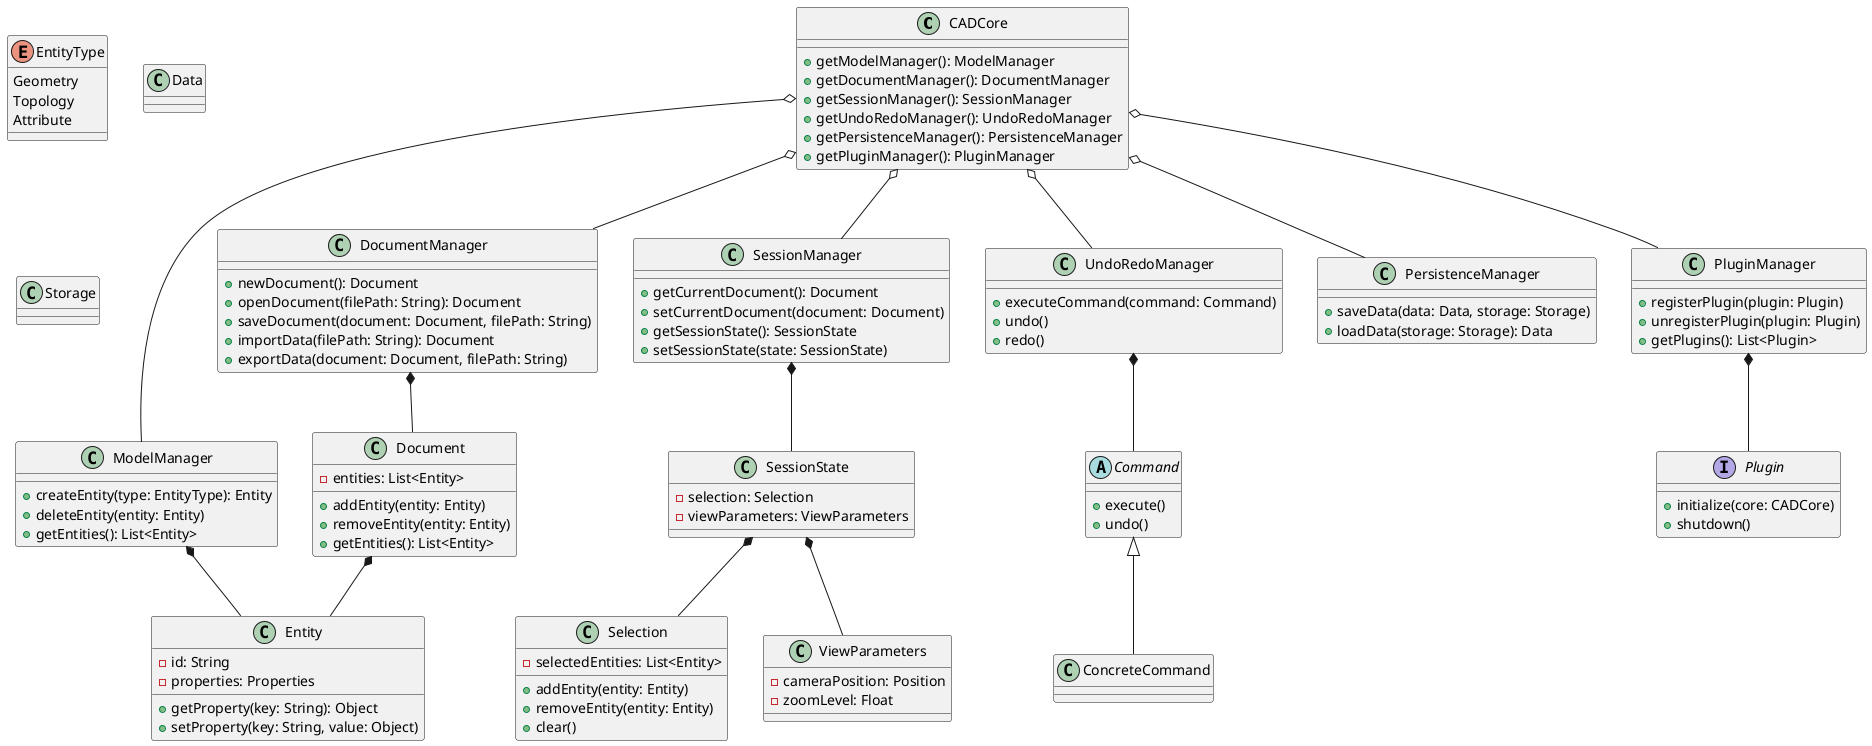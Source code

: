 @startuml DataManger
' 定义类

class CADCore {
    + getModelManager(): ModelManager
    + getDocumentManager(): DocumentManager
    + getSessionManager(): SessionManager
    + getUndoRedoManager(): UndoRedoManager
    + getPersistenceManager(): PersistenceManager
    + getPluginManager(): PluginManager
}

class ModelManager {
    + createEntity(type: EntityType): Entity
    + deleteEntity(entity: Entity)
    + getEntities(): List<Entity>
}

class DocumentManager {
    + newDocument(): Document
    + openDocument(filePath: String): Document
    + saveDocument(document: Document, filePath: String)
    + importData(filePath: String): Document
    + exportData(document: Document, filePath: String)
}

class SessionManager {
    + getCurrentDocument(): Document
    + setCurrentDocument(document: Document)
    + getSessionState(): SessionState
    + setSessionState(state: SessionState)
}

class UndoRedoManager {
    + executeCommand(command: Command)
    + undo()
    + redo()
}

abstract class Command {
    + execute()
    + undo()
}

class PersistenceManager {
    + saveData(data: Data, storage: Storage)
    + loadData(storage: Storage): Data
}

class PluginManager {
    + registerPlugin(plugin: Plugin)
    + unregisterPlugin(plugin: Plugin)
    + getPlugins(): List<Plugin>
}

interface Plugin {
    + initialize(core: CADCore)
    + shutdown()
}

class Entity {
    - id: String
    - properties: Properties
    + getProperty(key: String): Object
    + setProperty(key: String, value: Object)
}

enum EntityType {
    Geometry
    Topology
    Attribute
    ' ...其他实体类型
}

class Document {
    - entities: List<Entity>
    + addEntity(entity: Entity)
    + removeEntity(entity: Entity)
    + getEntities(): List<Entity>
}

class SessionState {
    - selection: Selection
    - viewParameters: ViewParameters
    ' ...其他临时状态
}

class Selection {
    - selectedEntities: List<Entity>
    + addEntity(entity: Entity)
    + removeEntity(entity: Entity)
    + clear()
}

class ViewParameters {
    - cameraPosition: Position
    - zoomLevel: Float
    ' ...其他视图参数
}

class Data {
    ' ...数据内容
}

class Storage {
    ' ...存储介质，如文件路径、数据库连接等
}

' 定义关系

CADCore o-- ModelManager
CADCore o-- DocumentManager
CADCore o-- SessionManager
CADCore o-- UndoRedoManager
CADCore o-- PersistenceManager
CADCore o-- PluginManager

UndoRedoManager *-- Command
Command <|-- ConcreteCommand

DocumentManager *-- Document
Document *-- Entity
ModelManager *-- Entity

SessionManager *-- SessionState
SessionState *-- Selection
SessionState *-- ViewParameters

PluginManager *-- Plugin

@enduml

